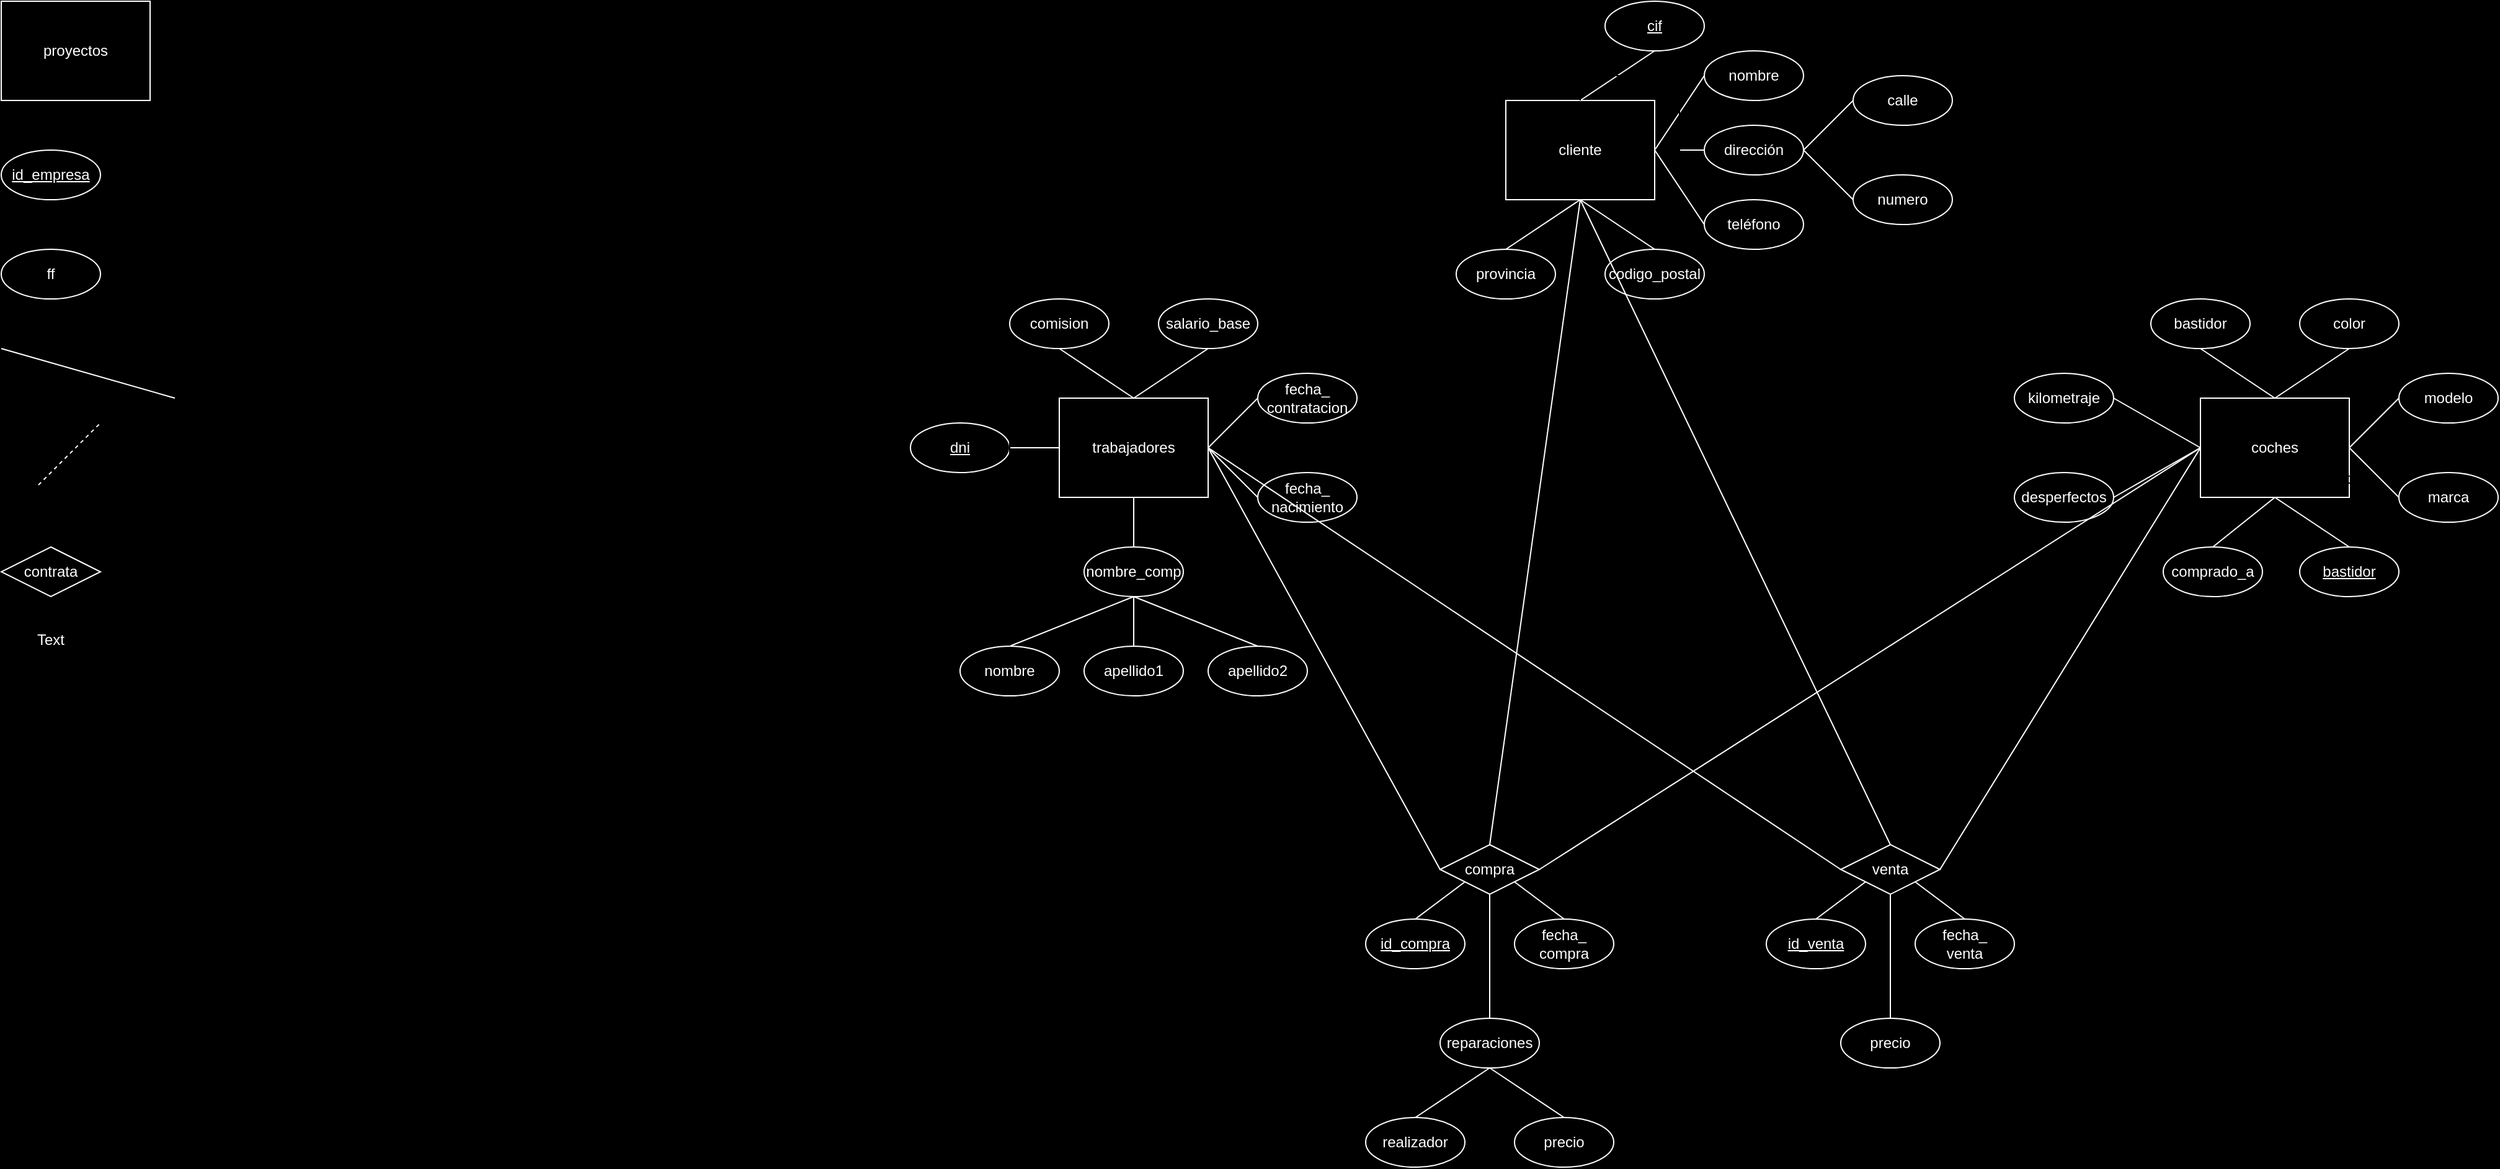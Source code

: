 <mxfile version="22.0.2" type="device">
  <diagram name="Page-1" id="HbEVi2vAyvE3F8dbHcFh">
    <mxGraphModel dx="4245" dy="936" grid="0" gridSize="10" guides="1" tooltips="1" connect="1" arrows="1" fold="1" page="1" pageScale="1" pageWidth="2336" pageHeight="1654" background="#000000" math="0" shadow="0">
      <root>
        <mxCell id="0" />
        <mxCell id="1" parent="0" />
        <mxCell id="9MMlaA8A-QYlj0_RRwK3-7" value="" style="edgeStyle=orthogonalEdgeStyle;rounded=0;orthogonalLoop=1;jettySize=auto;html=1;" edge="1" parent="1" source="xHarE6nuo0NC3B4JPIid-2" target="xHarE6nuo0NC3B4JPIid-5">
          <mxGeometry relative="1" as="geometry" />
        </mxCell>
        <mxCell id="xHarE6nuo0NC3B4JPIid-2" value="&lt;font color=&quot;#ffffff&quot;&gt;cliente&lt;/font&gt;" style="rounded=0;whiteSpace=wrap;html=1;fillColor=none;strokeColor=#FFFFFF;" parent="1" vertex="1">
          <mxGeometry x="573" y="120" width="120" height="80" as="geometry" />
        </mxCell>
        <mxCell id="xHarE6nuo0NC3B4JPIid-4" value="&lt;font color=&quot;#ffffff&quot;&gt;nombre&lt;/font&gt;" style="ellipse;whiteSpace=wrap;html=1;fillColor=none;strokeColor=#FFFFFF;" parent="1" vertex="1">
          <mxGeometry x="733" y="80" width="80" height="40" as="geometry" />
        </mxCell>
        <mxCell id="xHarE6nuo0NC3B4JPIid-5" value="&lt;font color=&quot;#ffffff&quot;&gt;dirección&lt;/font&gt;" style="ellipse;whiteSpace=wrap;html=1;fillColor=none;strokeColor=#FFFFFF;" parent="1" vertex="1">
          <mxGeometry x="733" y="140" width="80" height="40" as="geometry" />
        </mxCell>
        <mxCell id="xHarE6nuo0NC3B4JPIid-6" value="&lt;font color=&quot;#ffffff&quot;&gt;teléfono&lt;/font&gt;" style="ellipse;whiteSpace=wrap;html=1;fillColor=none;strokeColor=#FFFFFF;" parent="1" vertex="1">
          <mxGeometry x="733" y="200" width="80" height="40" as="geometry" />
        </mxCell>
        <mxCell id="xHarE6nuo0NC3B4JPIid-9" value="" style="endArrow=none;html=1;rounded=0;strokeColor=#FFFFFF;entryX=0.5;entryY=1;entryDx=0;entryDy=0;exitX=0.5;exitY=0;exitDx=0;exitDy=0;" parent="1" source="xHarE6nuo0NC3B4JPIid-2" edge="1">
          <mxGeometry width="50" height="50" relative="1" as="geometry">
            <mxPoint x="503" y="280" as="sourcePoint" />
            <mxPoint x="693" y="80" as="targetPoint" />
          </mxGeometry>
        </mxCell>
        <mxCell id="xHarE6nuo0NC3B4JPIid-10" value="" style="endArrow=none;html=1;rounded=0;strokeColor=#FFFFFF;entryX=0;entryY=0.5;entryDx=0;entryDy=0;exitX=1;exitY=0.5;exitDx=0;exitDy=0;" parent="1" source="xHarE6nuo0NC3B4JPIid-2" target="xHarE6nuo0NC3B4JPIid-4" edge="1">
          <mxGeometry width="50" height="50" relative="1" as="geometry">
            <mxPoint x="643" y="130" as="sourcePoint" />
            <mxPoint x="703" y="90" as="targetPoint" />
          </mxGeometry>
        </mxCell>
        <mxCell id="xHarE6nuo0NC3B4JPIid-11" value="" style="endArrow=none;html=1;rounded=0;strokeColor=#FFFFFF;entryX=0;entryY=0.5;entryDx=0;entryDy=0;exitX=1;exitY=0.5;exitDx=0;exitDy=0;" parent="1" source="xHarE6nuo0NC3B4JPIid-2" target="xHarE6nuo0NC3B4JPIid-5" edge="1">
          <mxGeometry width="50" height="50" relative="1" as="geometry">
            <mxPoint x="783" y="350" as="sourcePoint" />
            <mxPoint x="863" y="290" as="targetPoint" />
          </mxGeometry>
        </mxCell>
        <mxCell id="xHarE6nuo0NC3B4JPIid-12" style="edgeStyle=orthogonalEdgeStyle;rounded=0;orthogonalLoop=1;jettySize=auto;html=1;entryX=1;entryY=0.5;entryDx=0;entryDy=0;" parent="1" source="xHarE6nuo0NC3B4JPIid-2" target="xHarE6nuo0NC3B4JPIid-2" edge="1">
          <mxGeometry relative="1" as="geometry" />
        </mxCell>
        <mxCell id="xHarE6nuo0NC3B4JPIid-13" value="" style="endArrow=none;html=1;rounded=0;strokeColor=#FFFFFF;entryX=0;entryY=0.5;entryDx=0;entryDy=0;exitX=1;exitY=0.5;exitDx=0;exitDy=0;" parent="1" source="xHarE6nuo0NC3B4JPIid-2" target="xHarE6nuo0NC3B4JPIid-6" edge="1">
          <mxGeometry width="50" height="50" relative="1" as="geometry">
            <mxPoint x="583" y="360" as="sourcePoint" />
            <mxPoint x="663" y="420" as="targetPoint" />
          </mxGeometry>
        </mxCell>
        <mxCell id="xHarE6nuo0NC3B4JPIid-14" value="&lt;font color=&quot;#ffffff&quot;&gt;coches&lt;/font&gt;" style="rounded=0;whiteSpace=wrap;html=1;fillColor=none;strokeColor=#FFFFFF;" parent="1" vertex="1">
          <mxGeometry x="1133" y="360" width="120" height="80" as="geometry" />
        </mxCell>
        <mxCell id="xHarE6nuo0NC3B4JPIid-15" value="&lt;font color=&quot;#ffffff&quot;&gt;color&lt;/font&gt;" style="ellipse;whiteSpace=wrap;html=1;fillColor=none;strokeColor=#FFFFFF;" parent="1" vertex="1">
          <mxGeometry x="1213" y="280" width="80" height="40" as="geometry" />
        </mxCell>
        <mxCell id="xHarE6nuo0NC3B4JPIid-16" value="" style="endArrow=none;html=1;rounded=0;entryX=0.5;entryY=1;entryDx=0;entryDy=0;strokeColor=#FFFFFF;" parent="1" edge="1">
          <mxGeometry width="50" height="50" relative="1" as="geometry">
            <mxPoint x="-500" y="360" as="sourcePoint" />
            <mxPoint x="-640" y="320" as="targetPoint" />
          </mxGeometry>
        </mxCell>
        <mxCell id="xHarE6nuo0NC3B4JPIid-17" value="&lt;font color=&quot;#ffffff&quot;&gt;proyectos&lt;/font&gt;" style="rounded=0;whiteSpace=wrap;html=1;fillColor=none;strokeColor=#FFFFFF;" parent="1" vertex="1">
          <mxGeometry x="-640" y="40" width="120" height="80" as="geometry" />
        </mxCell>
        <mxCell id="xHarE6nuo0NC3B4JPIid-19" value="&lt;font color=&quot;#ffffff&quot;&gt;ff&lt;/font&gt;" style="ellipse;whiteSpace=wrap;html=1;fillColor=none;strokeColor=#FFFFFF;" parent="1" vertex="1">
          <mxGeometry x="-640" y="240" width="80" height="40" as="geometry" />
        </mxCell>
        <mxCell id="xHarE6nuo0NC3B4JPIid-20" value="&lt;font color=&quot;#ffffff&quot;&gt;&lt;u&gt;id_empresa&lt;/u&gt;&lt;/font&gt;" style="ellipse;whiteSpace=wrap;html=1;fillColor=none;strokeColor=#FFFFFF;" parent="1" vertex="1">
          <mxGeometry x="-640" y="160" width="80" height="40" as="geometry" />
        </mxCell>
        <mxCell id="xHarE6nuo0NC3B4JPIid-21" value="&lt;font color=&quot;#ffffff&quot;&gt;modelo&lt;/font&gt;" style="ellipse;whiteSpace=wrap;html=1;fillColor=none;strokeColor=#FFFFFF;" parent="1" vertex="1">
          <mxGeometry x="1293" y="340" width="80" height="40" as="geometry" />
        </mxCell>
        <mxCell id="xHarE6nuo0NC3B4JPIid-22" value="&lt;font color=&quot;#ffffff&quot;&gt;marca&lt;/font&gt;" style="ellipse;whiteSpace=wrap;html=1;fillColor=none;strokeColor=#FFFFFF;" parent="1" vertex="1">
          <mxGeometry x="1293" y="420" width="80" height="40" as="geometry" />
        </mxCell>
        <mxCell id="xHarE6nuo0NC3B4JPIid-23" value="" style="endArrow=none;html=1;rounded=0;entryX=0.5;entryY=1;entryDx=0;entryDy=0;strokeColor=#FFFFFF;exitX=0.5;exitY=0;exitDx=0;exitDy=0;" parent="1" source="xHarE6nuo0NC3B4JPIid-14" target="xHarE6nuo0NC3B4JPIid-15" edge="1">
          <mxGeometry width="50" height="50" relative="1" as="geometry">
            <mxPoint x="1183" y="510" as="sourcePoint" />
            <mxPoint x="1043" y="470" as="targetPoint" />
          </mxGeometry>
        </mxCell>
        <mxCell id="xHarE6nuo0NC3B4JPIid-24" value="" style="endArrow=none;html=1;rounded=0;entryX=0;entryY=0.5;entryDx=0;entryDy=0;strokeColor=#FFFFFF;exitX=1;exitY=0.5;exitDx=0;exitDy=0;" parent="1" source="xHarE6nuo0NC3B4JPIid-14" target="xHarE6nuo0NC3B4JPIid-21" edge="1">
          <mxGeometry width="50" height="50" relative="1" as="geometry">
            <mxPoint x="1173" y="540" as="sourcePoint" />
            <mxPoint x="1033" y="500" as="targetPoint" />
          </mxGeometry>
        </mxCell>
        <mxCell id="xHarE6nuo0NC3B4JPIid-25" value="" style="endArrow=none;html=1;rounded=0;entryX=1;entryY=0.5;entryDx=0;entryDy=0;strokeColor=#FFFFFF;exitX=0;exitY=0.5;exitDx=0;exitDy=0;" parent="1" source="xHarE6nuo0NC3B4JPIid-22" target="xHarE6nuo0NC3B4JPIid-14" edge="1">
          <mxGeometry width="50" height="50" relative="1" as="geometry">
            <mxPoint x="1163" y="560" as="sourcePoint" />
            <mxPoint x="1023" y="520" as="targetPoint" />
          </mxGeometry>
        </mxCell>
        <mxCell id="xHarE6nuo0NC3B4JPIid-26" value="&lt;font color=&quot;#ffffff&quot;&gt;trabajadores&lt;/font&gt;" style="rounded=0;whiteSpace=wrap;html=1;fillColor=none;strokeColor=#FFFFFF;" parent="1" vertex="1">
          <mxGeometry x="213" y="360" width="120" height="80" as="geometry" />
        </mxCell>
        <mxCell id="9MMlaA8A-QYlj0_RRwK3-26" style="edgeStyle=orthogonalEdgeStyle;rounded=0;orthogonalLoop=1;jettySize=auto;html=1;exitX=0.5;exitY=0;exitDx=0;exitDy=0;" edge="1" parent="1" source="xHarE6nuo0NC3B4JPIid-27">
          <mxGeometry relative="1" as="geometry">
            <mxPoint x="173" y="470" as="targetPoint" />
          </mxGeometry>
        </mxCell>
        <mxCell id="xHarE6nuo0NC3B4JPIid-27" value="&lt;font color=&quot;#ffffff&quot;&gt;&lt;u&gt;dni&lt;/u&gt;&lt;/font&gt;" style="ellipse;whiteSpace=wrap;html=1;fillColor=none;strokeColor=#FFFFFF;" parent="1" vertex="1">
          <mxGeometry x="93" y="380" width="80" height="40" as="geometry" />
        </mxCell>
        <mxCell id="xHarE6nuo0NC3B4JPIid-28" value="&lt;div&gt;&lt;font color=&quot;#ffffff&quot;&gt;fecha_&lt;/font&gt;&lt;/div&gt;&lt;div&gt;&lt;font color=&quot;#ffffff&quot;&gt;nacimiento&lt;/font&gt;&lt;/div&gt;" style="ellipse;whiteSpace=wrap;html=1;fillColor=none;strokeColor=#FFFFFF;" parent="1" vertex="1">
          <mxGeometry x="373" y="420" width="80" height="40" as="geometry" />
        </mxCell>
        <mxCell id="xHarE6nuo0NC3B4JPIid-29" value="&lt;font color=&quot;#ffffff&quot;&gt;nombre_comp&lt;/font&gt;" style="ellipse;whiteSpace=wrap;html=1;fillColor=none;strokeColor=#FFFFFF;" parent="1" vertex="1">
          <mxGeometry x="233" y="480" width="80" height="40" as="geometry" />
        </mxCell>
        <mxCell id="xHarE6nuo0NC3B4JPIid-30" value="&lt;font color=&quot;#ffffff&quot;&gt;nombre&lt;/font&gt;" style="ellipse;whiteSpace=wrap;html=1;fillColor=none;strokeColor=#FFFFFF;" parent="1" vertex="1">
          <mxGeometry x="133" y="560" width="80" height="40" as="geometry" />
        </mxCell>
        <mxCell id="xHarE6nuo0NC3B4JPIid-31" value="&lt;font color=&quot;#ffffff&quot;&gt;apellido1&lt;/font&gt;" style="ellipse;whiteSpace=wrap;html=1;fillColor=none;strokeColor=#FFFFFF;" parent="1" vertex="1">
          <mxGeometry x="233" y="560" width="80" height="40" as="geometry" />
        </mxCell>
        <mxCell id="xHarE6nuo0NC3B4JPIid-32" value="&lt;font color=&quot;#ffffff&quot;&gt;apellido2&lt;/font&gt;" style="ellipse;whiteSpace=wrap;html=1;fillColor=none;strokeColor=#FFFFFF;" parent="1" vertex="1">
          <mxGeometry x="333" y="560" width="80" height="40" as="geometry" />
        </mxCell>
        <mxCell id="xHarE6nuo0NC3B4JPIid-33" value="" style="endArrow=none;dashed=1;html=1;rounded=0;strokeColor=#FFFFFF;" parent="1" edge="1">
          <mxGeometry width="50" height="50" relative="1" as="geometry">
            <mxPoint x="-610" y="430" as="sourcePoint" />
            <mxPoint x="-560" y="380" as="targetPoint" />
          </mxGeometry>
        </mxCell>
        <mxCell id="xHarE6nuo0NC3B4JPIid-35" value="" style="endArrow=none;html=1;rounded=0;entryX=0.5;entryY=1;entryDx=0;entryDy=0;strokeColor=#FFFFFF;exitX=0.5;exitY=0;exitDx=0;exitDy=0;" parent="1" source="xHarE6nuo0NC3B4JPIid-31" target="xHarE6nuo0NC3B4JPIid-29" edge="1">
          <mxGeometry width="50" height="50" relative="1" as="geometry">
            <mxPoint x="133" y="630" as="sourcePoint" />
            <mxPoint x="-7" y="590" as="targetPoint" />
          </mxGeometry>
        </mxCell>
        <mxCell id="xHarE6nuo0NC3B4JPIid-36" value="" style="endArrow=none;html=1;rounded=0;entryX=0.5;entryY=1;entryDx=0;entryDy=0;strokeColor=#FFFFFF;exitX=0.5;exitY=0;exitDx=0;exitDy=0;" parent="1" source="xHarE6nuo0NC3B4JPIid-30" target="xHarE6nuo0NC3B4JPIid-29" edge="1">
          <mxGeometry width="50" height="50" relative="1" as="geometry">
            <mxPoint x="173" y="690" as="sourcePoint" />
            <mxPoint x="33" y="650" as="targetPoint" />
          </mxGeometry>
        </mxCell>
        <mxCell id="xHarE6nuo0NC3B4JPIid-37" value="" style="endArrow=none;html=1;rounded=0;entryX=1;entryY=0.5;entryDx=0;entryDy=0;strokeColor=#FFFFFF;exitX=0;exitY=0.5;exitDx=0;exitDy=0;" parent="1" source="xHarE6nuo0NC3B4JPIid-26" target="xHarE6nuo0NC3B4JPIid-27" edge="1">
          <mxGeometry width="50" height="50" relative="1" as="geometry">
            <mxPoint x="3" y="490" as="sourcePoint" />
            <mxPoint x="-137" y="450" as="targetPoint" />
          </mxGeometry>
        </mxCell>
        <mxCell id="xHarE6nuo0NC3B4JPIid-38" value="" style="endArrow=none;html=1;rounded=0;entryX=0.5;entryY=0;entryDx=0;entryDy=0;strokeColor=#FFFFFF;exitX=0.5;exitY=1;exitDx=0;exitDy=0;" parent="1" source="xHarE6nuo0NC3B4JPIid-26" target="xHarE6nuo0NC3B4JPIid-29" edge="1">
          <mxGeometry width="50" height="50" relative="1" as="geometry">
            <mxPoint x="103" y="540" as="sourcePoint" />
            <mxPoint x="23" y="580" as="targetPoint" />
          </mxGeometry>
        </mxCell>
        <mxCell id="xHarE6nuo0NC3B4JPIid-39" value="" style="endArrow=none;html=1;rounded=0;entryX=0;entryY=0.5;entryDx=0;entryDy=0;strokeColor=#FFFFFF;exitX=1;exitY=0.5;exitDx=0;exitDy=0;" parent="1" source="xHarE6nuo0NC3B4JPIid-26" target="xHarE6nuo0NC3B4JPIid-28" edge="1">
          <mxGeometry width="50" height="50" relative="1" as="geometry">
            <mxPoint x="73" y="600" as="sourcePoint" />
            <mxPoint x="-7" y="640" as="targetPoint" />
          </mxGeometry>
        </mxCell>
        <mxCell id="xHarE6nuo0NC3B4JPIid-40" value="&lt;font color=&quot;#ffffff&quot;&gt;&lt;u&gt;bastidor&lt;/u&gt;&lt;/font&gt;" style="ellipse;whiteSpace=wrap;html=1;fillColor=none;strokeColor=#FFFFFF;" parent="1" vertex="1">
          <mxGeometry x="1213" y="480" width="80" height="40" as="geometry" />
        </mxCell>
        <mxCell id="xHarE6nuo0NC3B4JPIid-41" value="" style="endArrow=none;html=1;rounded=0;entryX=0.5;entryY=1;entryDx=0;entryDy=0;strokeColor=#FFFFFF;exitX=0.5;exitY=0;exitDx=0;exitDy=0;" parent="1" source="xHarE6nuo0NC3B4JPIid-40" target="xHarE6nuo0NC3B4JPIid-14" edge="1">
          <mxGeometry width="50" height="50" relative="1" as="geometry">
            <mxPoint x="1153" y="500" as="sourcePoint" />
            <mxPoint x="1213" y="460" as="targetPoint" />
          </mxGeometry>
        </mxCell>
        <mxCell id="xHarE6nuo0NC3B4JPIid-43" value="&lt;font color=&quot;#ffffff&quot;&gt;contrata&lt;/font&gt;" style="rhombus;whiteSpace=wrap;html=1;fillColor=none;strokeColor=#FFFFFF;" parent="1" vertex="1">
          <mxGeometry x="-640" y="480" width="80" height="40" as="geometry" />
        </mxCell>
        <mxCell id="xHarE6nuo0NC3B4JPIid-46" value="Text" style="text;html=1;strokeColor=none;fillColor=none;align=center;verticalAlign=middle;whiteSpace=wrap;rounded=0;" parent="1" vertex="1">
          <mxGeometry x="1213" y="410" width="60" height="30" as="geometry" />
        </mxCell>
        <mxCell id="xHarE6nuo0NC3B4JPIid-47" value="&lt;font color=&quot;#ffffff&quot;&gt;Text&lt;/font&gt;" style="text;html=1;strokeColor=none;fillColor=none;align=center;verticalAlign=middle;whiteSpace=wrap;rounded=0;" parent="1" vertex="1">
          <mxGeometry x="-630" y="540" width="60" height="30" as="geometry" />
        </mxCell>
        <mxCell id="xHarE6nuo0NC3B4JPIid-60" value="" style="edgeStyle=orthogonalEdgeStyle;rounded=0;orthogonalLoop=1;jettySize=auto;html=1;" parent="1" target="xHarE6nuo0NC3B4JPIid-30" edge="1">
          <mxGeometry relative="1" as="geometry">
            <mxPoint x="413" y="340" as="sourcePoint" />
          </mxGeometry>
        </mxCell>
        <mxCell id="9MMlaA8A-QYlj0_RRwK3-1" value="&lt;font color=&quot;#ffffff&quot;&gt;calle&lt;/font&gt;" style="ellipse;whiteSpace=wrap;html=1;fillColor=none;strokeColor=#FFFFFF;" vertex="1" parent="1">
          <mxGeometry x="853" y="100" width="80" height="40" as="geometry" />
        </mxCell>
        <mxCell id="9MMlaA8A-QYlj0_RRwK3-2" value="&lt;font color=&quot;#ffffff&quot;&gt;numero&lt;/font&gt;" style="ellipse;whiteSpace=wrap;html=1;fillColor=none;strokeColor=#FFFFFF;" vertex="1" parent="1">
          <mxGeometry x="853" y="180" width="80" height="40" as="geometry" />
        </mxCell>
        <mxCell id="9MMlaA8A-QYlj0_RRwK3-3" value="&lt;font color=&quot;#ffffff&quot;&gt;codigo_postal&lt;/font&gt;" style="ellipse;whiteSpace=wrap;html=1;fillColor=none;strokeColor=#FFFFFF;" vertex="1" parent="1">
          <mxGeometry x="653" y="240" width="80" height="40" as="geometry" />
        </mxCell>
        <mxCell id="9MMlaA8A-QYlj0_RRwK3-4" value="&lt;font color=&quot;#ffffff&quot;&gt;provincia&lt;/font&gt;" style="ellipse;whiteSpace=wrap;html=1;fillColor=none;strokeColor=#FFFFFF;" vertex="1" parent="1">
          <mxGeometry x="533" y="240" width="80" height="40" as="geometry" />
        </mxCell>
        <mxCell id="9MMlaA8A-QYlj0_RRwK3-5" value="" style="endArrow=none;html=1;rounded=0;strokeColor=#FFFFFF;entryX=0;entryY=0.5;entryDx=0;entryDy=0;exitX=1;exitY=0.5;exitDx=0;exitDy=0;" edge="1" parent="1" source="xHarE6nuo0NC3B4JPIid-5" target="9MMlaA8A-QYlj0_RRwK3-1">
          <mxGeometry width="50" height="50" relative="1" as="geometry">
            <mxPoint x="1023" y="100" as="sourcePoint" />
            <mxPoint x="1063" y="40" as="targetPoint" />
          </mxGeometry>
        </mxCell>
        <mxCell id="9MMlaA8A-QYlj0_RRwK3-6" value="" style="endArrow=none;html=1;rounded=0;strokeColor=#FFFFFF;entryX=0;entryY=0.5;entryDx=0;entryDy=0;exitX=1;exitY=0.5;exitDx=0;exitDy=0;" edge="1" parent="1" source="xHarE6nuo0NC3B4JPIid-5" target="9MMlaA8A-QYlj0_RRwK3-2">
          <mxGeometry width="50" height="50" relative="1" as="geometry">
            <mxPoint x="1043" y="220" as="sourcePoint" />
            <mxPoint x="1083" y="160" as="targetPoint" />
          </mxGeometry>
        </mxCell>
        <mxCell id="9MMlaA8A-QYlj0_RRwK3-8" value="&lt;font color=&quot;#ffffff&quot;&gt;&lt;u&gt;cif&lt;/u&gt;&lt;/font&gt;" style="ellipse;whiteSpace=wrap;html=1;fillColor=none;strokeColor=#FFFFFF;" vertex="1" parent="1">
          <mxGeometry x="653" y="40" width="80" height="40" as="geometry" />
        </mxCell>
        <mxCell id="9MMlaA8A-QYlj0_RRwK3-9" value="" style="endArrow=none;html=1;rounded=0;entryX=0.5;entryY=1;entryDx=0;entryDy=0;strokeColor=#FFFFFF;exitX=0.5;exitY=0;exitDx=0;exitDy=0;" edge="1" parent="1" source="9MMlaA8A-QYlj0_RRwK3-3" target="xHarE6nuo0NC3B4JPIid-2">
          <mxGeometry width="50" height="50" relative="1" as="geometry">
            <mxPoint x="743" y="360" as="sourcePoint" />
            <mxPoint x="603" y="320" as="targetPoint" />
          </mxGeometry>
        </mxCell>
        <mxCell id="9MMlaA8A-QYlj0_RRwK3-10" value="" style="endArrow=none;html=1;rounded=0;entryX=0.5;entryY=1;entryDx=0;entryDy=0;strokeColor=#FFFFFF;exitX=0.5;exitY=0;exitDx=0;exitDy=0;" edge="1" parent="1" source="9MMlaA8A-QYlj0_RRwK3-4" target="xHarE6nuo0NC3B4JPIid-2">
          <mxGeometry width="50" height="50" relative="1" as="geometry">
            <mxPoint x="483" y="330" as="sourcePoint" />
            <mxPoint x="343" y="290" as="targetPoint" />
          </mxGeometry>
        </mxCell>
        <mxCell id="9MMlaA8A-QYlj0_RRwK3-11" value="&lt;font color=&quot;#ffffff&quot;&gt;bastidor&lt;/font&gt;" style="ellipse;whiteSpace=wrap;html=1;fillColor=none;strokeColor=#FFFFFF;" vertex="1" parent="1">
          <mxGeometry x="1093" y="280" width="80" height="40" as="geometry" />
        </mxCell>
        <mxCell id="9MMlaA8A-QYlj0_RRwK3-12" value="&lt;font color=&quot;#ffffff&quot;&gt;kilometraje&lt;/font&gt;" style="ellipse;whiteSpace=wrap;html=1;fillColor=none;strokeColor=#FFFFFF;" vertex="1" parent="1">
          <mxGeometry x="983" y="340" width="80" height="40" as="geometry" />
        </mxCell>
        <mxCell id="9MMlaA8A-QYlj0_RRwK3-13" value="&lt;font color=&quot;#ffffff&quot;&gt;desperfectos&lt;/font&gt;" style="ellipse;whiteSpace=wrap;html=1;fillColor=none;strokeColor=#FFFFFF;" vertex="1" parent="1">
          <mxGeometry x="983" y="420" width="80" height="40" as="geometry" />
        </mxCell>
        <mxCell id="9MMlaA8A-QYlj0_RRwK3-14" value="&lt;font color=&quot;#ffffff&quot;&gt;comprado_a&lt;/font&gt;" style="ellipse;whiteSpace=wrap;html=1;fillColor=none;strokeColor=#FFFFFF;" vertex="1" parent="1">
          <mxGeometry x="1103" y="480" width="80" height="40" as="geometry" />
        </mxCell>
        <mxCell id="9MMlaA8A-QYlj0_RRwK3-15" value="" style="endArrow=none;html=1;rounded=0;entryX=1;entryY=0.5;entryDx=0;entryDy=0;strokeColor=#FFFFFF;exitX=0;exitY=0.5;exitDx=0;exitDy=0;" edge="1" parent="1" source="xHarE6nuo0NC3B4JPIid-14" target="9MMlaA8A-QYlj0_RRwK3-12">
          <mxGeometry width="50" height="50" relative="1" as="geometry">
            <mxPoint x="958" y="420" as="sourcePoint" />
            <mxPoint x="818" y="380" as="targetPoint" />
          </mxGeometry>
        </mxCell>
        <mxCell id="9MMlaA8A-QYlj0_RRwK3-16" value="" style="endArrow=none;html=1;rounded=0;entryX=1;entryY=0.5;entryDx=0;entryDy=0;strokeColor=#FFFFFF;exitX=0;exitY=0.5;exitDx=0;exitDy=0;" edge="1" parent="1" source="xHarE6nuo0NC3B4JPIid-14" target="9MMlaA8A-QYlj0_RRwK3-13">
          <mxGeometry width="50" height="50" relative="1" as="geometry">
            <mxPoint x="543" y="420" as="sourcePoint" />
            <mxPoint x="403" y="380" as="targetPoint" />
          </mxGeometry>
        </mxCell>
        <mxCell id="9MMlaA8A-QYlj0_RRwK3-17" value="" style="endArrow=none;html=1;rounded=0;entryX=0.5;entryY=1;entryDx=0;entryDy=0;strokeColor=#FFFFFF;exitX=0.5;exitY=0;exitDx=0;exitDy=0;" edge="1" parent="1" source="9MMlaA8A-QYlj0_RRwK3-14" target="xHarE6nuo0NC3B4JPIid-14">
          <mxGeometry width="50" height="50" relative="1" as="geometry">
            <mxPoint x="553" y="430" as="sourcePoint" />
            <mxPoint x="413" y="390" as="targetPoint" />
          </mxGeometry>
        </mxCell>
        <mxCell id="9MMlaA8A-QYlj0_RRwK3-18" value="" style="endArrow=none;html=1;rounded=0;entryX=0.5;entryY=0;entryDx=0;entryDy=0;strokeColor=#FFFFFF;exitX=0.5;exitY=1;exitDx=0;exitDy=0;" edge="1" parent="1" source="9MMlaA8A-QYlj0_RRwK3-11" target="xHarE6nuo0NC3B4JPIid-14">
          <mxGeometry width="50" height="50" relative="1" as="geometry">
            <mxPoint x="563" y="440" as="sourcePoint" />
            <mxPoint x="423" y="400" as="targetPoint" />
          </mxGeometry>
        </mxCell>
        <mxCell id="9MMlaA8A-QYlj0_RRwK3-19" value="&lt;div&gt;&lt;font color=&quot;#ffffff&quot;&gt;fecha_&lt;/font&gt;&lt;/div&gt;&lt;div&gt;&lt;font color=&quot;#ffffff&quot;&gt;contratacion&lt;/font&gt;&lt;/div&gt;" style="ellipse;whiteSpace=wrap;html=1;fillColor=none;strokeColor=#FFFFFF;" vertex="1" parent="1">
          <mxGeometry x="373" y="340" width="80" height="40" as="geometry" />
        </mxCell>
        <mxCell id="9MMlaA8A-QYlj0_RRwK3-20" value="&lt;font color=&quot;#ffffff&quot;&gt;salario_base&lt;/font&gt;" style="ellipse;whiteSpace=wrap;html=1;fillColor=none;strokeColor=#FFFFFF;" vertex="1" parent="1">
          <mxGeometry x="293" y="280" width="80" height="40" as="geometry" />
        </mxCell>
        <mxCell id="9MMlaA8A-QYlj0_RRwK3-21" value="&lt;font color=&quot;#ffffff&quot;&gt;comision&lt;/font&gt;" style="ellipse;whiteSpace=wrap;html=1;fillColor=none;strokeColor=#FFFFFF;" vertex="1" parent="1">
          <mxGeometry x="173" y="280" width="80" height="40" as="geometry" />
        </mxCell>
        <mxCell id="9MMlaA8A-QYlj0_RRwK3-22" value="" style="endArrow=none;html=1;rounded=0;entryX=0.5;entryY=1;entryDx=0;entryDy=0;strokeColor=#FFFFFF;exitX=0.5;exitY=0;exitDx=0;exitDy=0;" edge="1" parent="1" source="xHarE6nuo0NC3B4JPIid-26" target="9MMlaA8A-QYlj0_RRwK3-21">
          <mxGeometry width="50" height="50" relative="1" as="geometry">
            <mxPoint x="363" y="240" as="sourcePoint" />
            <mxPoint x="223" y="200" as="targetPoint" />
          </mxGeometry>
        </mxCell>
        <mxCell id="9MMlaA8A-QYlj0_RRwK3-23" value="" style="endArrow=none;html=1;rounded=0;entryX=0.5;entryY=1;entryDx=0;entryDy=0;strokeColor=#FFFFFF;exitX=0.5;exitY=0;exitDx=0;exitDy=0;" edge="1" parent="1" source="xHarE6nuo0NC3B4JPIid-32" target="xHarE6nuo0NC3B4JPIid-29">
          <mxGeometry width="50" height="50" relative="1" as="geometry">
            <mxPoint x="373" y="250" as="sourcePoint" />
            <mxPoint x="233" y="210" as="targetPoint" />
          </mxGeometry>
        </mxCell>
        <mxCell id="9MMlaA8A-QYlj0_RRwK3-24" value="" style="endArrow=none;html=1;rounded=0;entryX=1;entryY=0.5;entryDx=0;entryDy=0;strokeColor=#FFFFFF;exitX=0;exitY=0.5;exitDx=0;exitDy=0;" edge="1" parent="1" source="9MMlaA8A-QYlj0_RRwK3-19" target="xHarE6nuo0NC3B4JPIid-26">
          <mxGeometry width="50" height="50" relative="1" as="geometry">
            <mxPoint x="373" y="250" as="sourcePoint" />
            <mxPoint x="233" y="210" as="targetPoint" />
          </mxGeometry>
        </mxCell>
        <mxCell id="9MMlaA8A-QYlj0_RRwK3-25" value="" style="endArrow=none;html=1;rounded=0;entryX=0.5;entryY=1;entryDx=0;entryDy=0;strokeColor=#FFFFFF;exitX=0.5;exitY=0;exitDx=0;exitDy=0;" edge="1" parent="1" source="xHarE6nuo0NC3B4JPIid-26" target="9MMlaA8A-QYlj0_RRwK3-20">
          <mxGeometry width="50" height="50" relative="1" as="geometry">
            <mxPoint x="373" y="250" as="sourcePoint" />
            <mxPoint x="233" y="210" as="targetPoint" />
          </mxGeometry>
        </mxCell>
        <mxCell id="9MMlaA8A-QYlj0_RRwK3-27" value="&lt;font color=&quot;#ffffff&quot;&gt;compra&lt;/font&gt;" style="rhombus;whiteSpace=wrap;html=1;fillColor=none;strokeColor=#FFFFFF;" vertex="1" parent="1">
          <mxGeometry x="520" y="720" width="80" height="40" as="geometry" />
        </mxCell>
        <mxCell id="9MMlaA8A-QYlj0_RRwK3-28" value="" style="endArrow=none;html=1;rounded=0;entryX=1;entryY=0.5;entryDx=0;entryDy=0;strokeColor=#FFFFFF;exitX=0;exitY=0.5;exitDx=0;exitDy=0;" edge="1" parent="1" source="9MMlaA8A-QYlj0_RRwK3-27" target="xHarE6nuo0NC3B4JPIid-26">
          <mxGeometry width="50" height="50" relative="1" as="geometry">
            <mxPoint x="633" y="520" as="sourcePoint" />
            <mxPoint x="493" y="480" as="targetPoint" />
          </mxGeometry>
        </mxCell>
        <mxCell id="9MMlaA8A-QYlj0_RRwK3-29" value="" style="endArrow=none;html=1;rounded=0;entryX=0.5;entryY=0;entryDx=0;entryDy=0;strokeColor=#FFFFFF;exitX=0.5;exitY=1;exitDx=0;exitDy=0;" edge="1" parent="1" source="xHarE6nuo0NC3B4JPIid-2" target="9MMlaA8A-QYlj0_RRwK3-27">
          <mxGeometry width="50" height="50" relative="1" as="geometry">
            <mxPoint x="603" y="410" as="sourcePoint" />
            <mxPoint x="343" y="410" as="targetPoint" />
          </mxGeometry>
        </mxCell>
        <mxCell id="9MMlaA8A-QYlj0_RRwK3-30" value="" style="endArrow=none;html=1;rounded=0;entryX=1;entryY=0.5;entryDx=0;entryDy=0;strokeColor=#FFFFFF;" edge="1" parent="1" target="9MMlaA8A-QYlj0_RRwK3-27">
          <mxGeometry width="50" height="50" relative="1" as="geometry">
            <mxPoint x="1133" y="400" as="sourcePoint" />
            <mxPoint x="753" y="490" as="targetPoint" />
          </mxGeometry>
        </mxCell>
        <mxCell id="9MMlaA8A-QYlj0_RRwK3-31" value="&lt;div&gt;&lt;font color=&quot;#ffffff&quot;&gt;fecha_&lt;/font&gt;&lt;/div&gt;&lt;div&gt;&lt;font color=&quot;#ffffff&quot;&gt;compra&lt;/font&gt;&lt;/div&gt;" style="ellipse;whiteSpace=wrap;html=1;fillColor=none;strokeColor=#FFFFFF;" vertex="1" parent="1">
          <mxGeometry x="580" y="780" width="80" height="40" as="geometry" />
        </mxCell>
        <mxCell id="9MMlaA8A-QYlj0_RRwK3-32" value="&lt;font color=&quot;#ffffff&quot;&gt;&lt;u&gt;id_compra&lt;/u&gt;&lt;/font&gt;" style="ellipse;whiteSpace=wrap;html=1;fillColor=none;strokeColor=#FFFFFF;" vertex="1" parent="1">
          <mxGeometry x="460" y="780" width="80" height="40" as="geometry" />
        </mxCell>
        <mxCell id="9MMlaA8A-QYlj0_RRwK3-35" value="" style="endArrow=none;html=1;rounded=0;entryX=0;entryY=1;entryDx=0;entryDy=0;strokeColor=#FFFFFF;exitX=0.5;exitY=0;exitDx=0;exitDy=0;" edge="1" parent="1" source="9MMlaA8A-QYlj0_RRwK3-32" target="9MMlaA8A-QYlj0_RRwK3-27">
          <mxGeometry width="50" height="50" relative="1" as="geometry">
            <mxPoint x="470" y="860" as="sourcePoint" />
            <mxPoint x="330" y="820" as="targetPoint" />
          </mxGeometry>
        </mxCell>
        <mxCell id="9MMlaA8A-QYlj0_RRwK3-36" value="" style="endArrow=none;html=1;rounded=0;entryX=1;entryY=1;entryDx=0;entryDy=0;strokeColor=#FFFFFF;exitX=0.5;exitY=0;exitDx=0;exitDy=0;" edge="1" parent="1" source="9MMlaA8A-QYlj0_RRwK3-31" target="9MMlaA8A-QYlj0_RRwK3-27">
          <mxGeometry width="50" height="50" relative="1" as="geometry">
            <mxPoint x="480" y="870" as="sourcePoint" />
            <mxPoint x="340" y="830" as="targetPoint" />
          </mxGeometry>
        </mxCell>
        <mxCell id="9MMlaA8A-QYlj0_RRwK3-37" value="&lt;font color=&quot;#ffffff&quot;&gt;reparaciones&lt;/font&gt;" style="ellipse;whiteSpace=wrap;html=1;fillColor=none;strokeColor=#FFFFFF;" vertex="1" parent="1">
          <mxGeometry x="520" y="860" width="80" height="40" as="geometry" />
        </mxCell>
        <mxCell id="9MMlaA8A-QYlj0_RRwK3-38" value="&lt;font color=&quot;#ffffff&quot;&gt;realizador&lt;/font&gt;" style="ellipse;whiteSpace=wrap;html=1;fillColor=none;strokeColor=#FFFFFF;" vertex="1" parent="1">
          <mxGeometry x="460" y="940" width="80" height="40" as="geometry" />
        </mxCell>
        <mxCell id="9MMlaA8A-QYlj0_RRwK3-39" value="&lt;font color=&quot;#ffffff&quot;&gt;precio&lt;/font&gt;" style="ellipse;whiteSpace=wrap;html=1;fillColor=none;strokeColor=#FFFFFF;" vertex="1" parent="1">
          <mxGeometry x="580" y="940" width="80" height="40" as="geometry" />
        </mxCell>
        <mxCell id="9MMlaA8A-QYlj0_RRwK3-40" value="" style="endArrow=none;html=1;rounded=0;entryX=0.5;entryY=1;entryDx=0;entryDy=0;strokeColor=#FFFFFF;exitX=0.5;exitY=0;exitDx=0;exitDy=0;" edge="1" parent="1" source="9MMlaA8A-QYlj0_RRwK3-37" target="9MMlaA8A-QYlj0_RRwK3-27">
          <mxGeometry width="50" height="50" relative="1" as="geometry">
            <mxPoint x="510" y="890" as="sourcePoint" />
            <mxPoint x="370" y="850" as="targetPoint" />
          </mxGeometry>
        </mxCell>
        <mxCell id="9MMlaA8A-QYlj0_RRwK3-41" value="" style="endArrow=none;html=1;rounded=0;entryX=0.5;entryY=1;entryDx=0;entryDy=0;strokeColor=#FFFFFF;exitX=0.5;exitY=0;exitDx=0;exitDy=0;" edge="1" parent="1" source="9MMlaA8A-QYlj0_RRwK3-39" target="9MMlaA8A-QYlj0_RRwK3-37">
          <mxGeometry width="50" height="50" relative="1" as="geometry">
            <mxPoint x="750" y="920" as="sourcePoint" />
            <mxPoint x="750" y="820" as="targetPoint" />
          </mxGeometry>
        </mxCell>
        <mxCell id="9MMlaA8A-QYlj0_RRwK3-42" value="" style="endArrow=none;html=1;rounded=0;entryX=0.5;entryY=1;entryDx=0;entryDy=0;strokeColor=#FFFFFF;exitX=0.5;exitY=0;exitDx=0;exitDy=0;" edge="1" parent="1" source="9MMlaA8A-QYlj0_RRwK3-38" target="9MMlaA8A-QYlj0_RRwK3-37">
          <mxGeometry width="50" height="50" relative="1" as="geometry">
            <mxPoint x="760" y="930" as="sourcePoint" />
            <mxPoint x="760" y="830" as="targetPoint" />
          </mxGeometry>
        </mxCell>
        <mxCell id="9MMlaA8A-QYlj0_RRwK3-43" value="&lt;font color=&quot;#ffffff&quot;&gt;venta&lt;/font&gt;" style="rhombus;whiteSpace=wrap;html=1;fillColor=none;strokeColor=#FFFFFF;" vertex="1" parent="1">
          <mxGeometry x="843" y="720" width="80" height="40" as="geometry" />
        </mxCell>
        <mxCell id="9MMlaA8A-QYlj0_RRwK3-44" value="&lt;div&gt;&lt;font color=&quot;#ffffff&quot;&gt;fecha_&lt;/font&gt;&lt;/div&gt;&lt;font color=&quot;#ffffff&quot;&gt;venta&lt;/font&gt;" style="ellipse;whiteSpace=wrap;html=1;fillColor=none;strokeColor=#FFFFFF;" vertex="1" parent="1">
          <mxGeometry x="903" y="780" width="80" height="40" as="geometry" />
        </mxCell>
        <mxCell id="9MMlaA8A-QYlj0_RRwK3-45" value="&lt;font color=&quot;#ffffff&quot;&gt;&lt;u&gt;id_venta&lt;/u&gt;&lt;/font&gt;" style="ellipse;whiteSpace=wrap;html=1;fillColor=none;strokeColor=#FFFFFF;" vertex="1" parent="1">
          <mxGeometry x="783" y="780" width="80" height="40" as="geometry" />
        </mxCell>
        <mxCell id="9MMlaA8A-QYlj0_RRwK3-46" value="" style="endArrow=none;html=1;rounded=0;entryX=0;entryY=1;entryDx=0;entryDy=0;strokeColor=#FFFFFF;exitX=0.5;exitY=0;exitDx=0;exitDy=0;" edge="1" parent="1" source="9MMlaA8A-QYlj0_RRwK3-45" target="9MMlaA8A-QYlj0_RRwK3-43">
          <mxGeometry width="50" height="50" relative="1" as="geometry">
            <mxPoint x="793" y="860" as="sourcePoint" />
            <mxPoint x="653" y="820" as="targetPoint" />
          </mxGeometry>
        </mxCell>
        <mxCell id="9MMlaA8A-QYlj0_RRwK3-47" value="" style="endArrow=none;html=1;rounded=0;entryX=1;entryY=1;entryDx=0;entryDy=0;strokeColor=#FFFFFF;exitX=0.5;exitY=0;exitDx=0;exitDy=0;" edge="1" parent="1" source="9MMlaA8A-QYlj0_RRwK3-44" target="9MMlaA8A-QYlj0_RRwK3-43">
          <mxGeometry width="50" height="50" relative="1" as="geometry">
            <mxPoint x="803" y="870" as="sourcePoint" />
            <mxPoint x="663" y="830" as="targetPoint" />
          </mxGeometry>
        </mxCell>
        <mxCell id="9MMlaA8A-QYlj0_RRwK3-48" value="&lt;font color=&quot;#ffffff&quot;&gt;precio&lt;/font&gt;" style="ellipse;whiteSpace=wrap;html=1;fillColor=none;strokeColor=#FFFFFF;" vertex="1" parent="1">
          <mxGeometry x="843" y="860" width="80" height="40" as="geometry" />
        </mxCell>
        <mxCell id="9MMlaA8A-QYlj0_RRwK3-51" value="" style="endArrow=none;html=1;rounded=0;entryX=0.5;entryY=1;entryDx=0;entryDy=0;strokeColor=#FFFFFF;exitX=0.5;exitY=0;exitDx=0;exitDy=0;" edge="1" parent="1" source="9MMlaA8A-QYlj0_RRwK3-48" target="9MMlaA8A-QYlj0_RRwK3-43">
          <mxGeometry width="50" height="50" relative="1" as="geometry">
            <mxPoint x="833" y="890" as="sourcePoint" />
            <mxPoint x="693" y="850" as="targetPoint" />
          </mxGeometry>
        </mxCell>
        <mxCell id="9MMlaA8A-QYlj0_RRwK3-52" value="" style="endArrow=none;html=1;rounded=0;entryX=1;entryY=0.5;entryDx=0;entryDy=0;strokeColor=#FFFFFF;" edge="1" parent="1" target="9MMlaA8A-QYlj0_RRwK3-43">
          <mxGeometry width="50" height="50" relative="1" as="geometry">
            <mxPoint x="1133" y="400" as="sourcePoint" />
            <mxPoint x="1003" y="540" as="targetPoint" />
          </mxGeometry>
        </mxCell>
        <mxCell id="9MMlaA8A-QYlj0_RRwK3-53" value="" style="endArrow=none;html=1;rounded=0;entryX=0.5;entryY=0;entryDx=0;entryDy=0;strokeColor=#FFFFFF;exitX=0.5;exitY=1;exitDx=0;exitDy=0;" edge="1" parent="1" source="xHarE6nuo0NC3B4JPIid-2" target="9MMlaA8A-QYlj0_RRwK3-43">
          <mxGeometry width="50" height="50" relative="1" as="geometry">
            <mxPoint x="753" y="660" as="sourcePoint" />
            <mxPoint x="1013" y="550" as="targetPoint" />
          </mxGeometry>
        </mxCell>
        <mxCell id="9MMlaA8A-QYlj0_RRwK3-54" value="" style="endArrow=none;html=1;rounded=0;entryX=0;entryY=0.5;entryDx=0;entryDy=0;strokeColor=#FFFFFF;exitX=1;exitY=0.5;exitDx=0;exitDy=0;" edge="1" parent="1" source="xHarE6nuo0NC3B4JPIid-26" target="9MMlaA8A-QYlj0_RRwK3-43">
          <mxGeometry width="50" height="50" relative="1" as="geometry">
            <mxPoint x="943" y="470" as="sourcePoint" />
            <mxPoint x="1123" y="710" as="targetPoint" />
          </mxGeometry>
        </mxCell>
      </root>
    </mxGraphModel>
  </diagram>
</mxfile>
